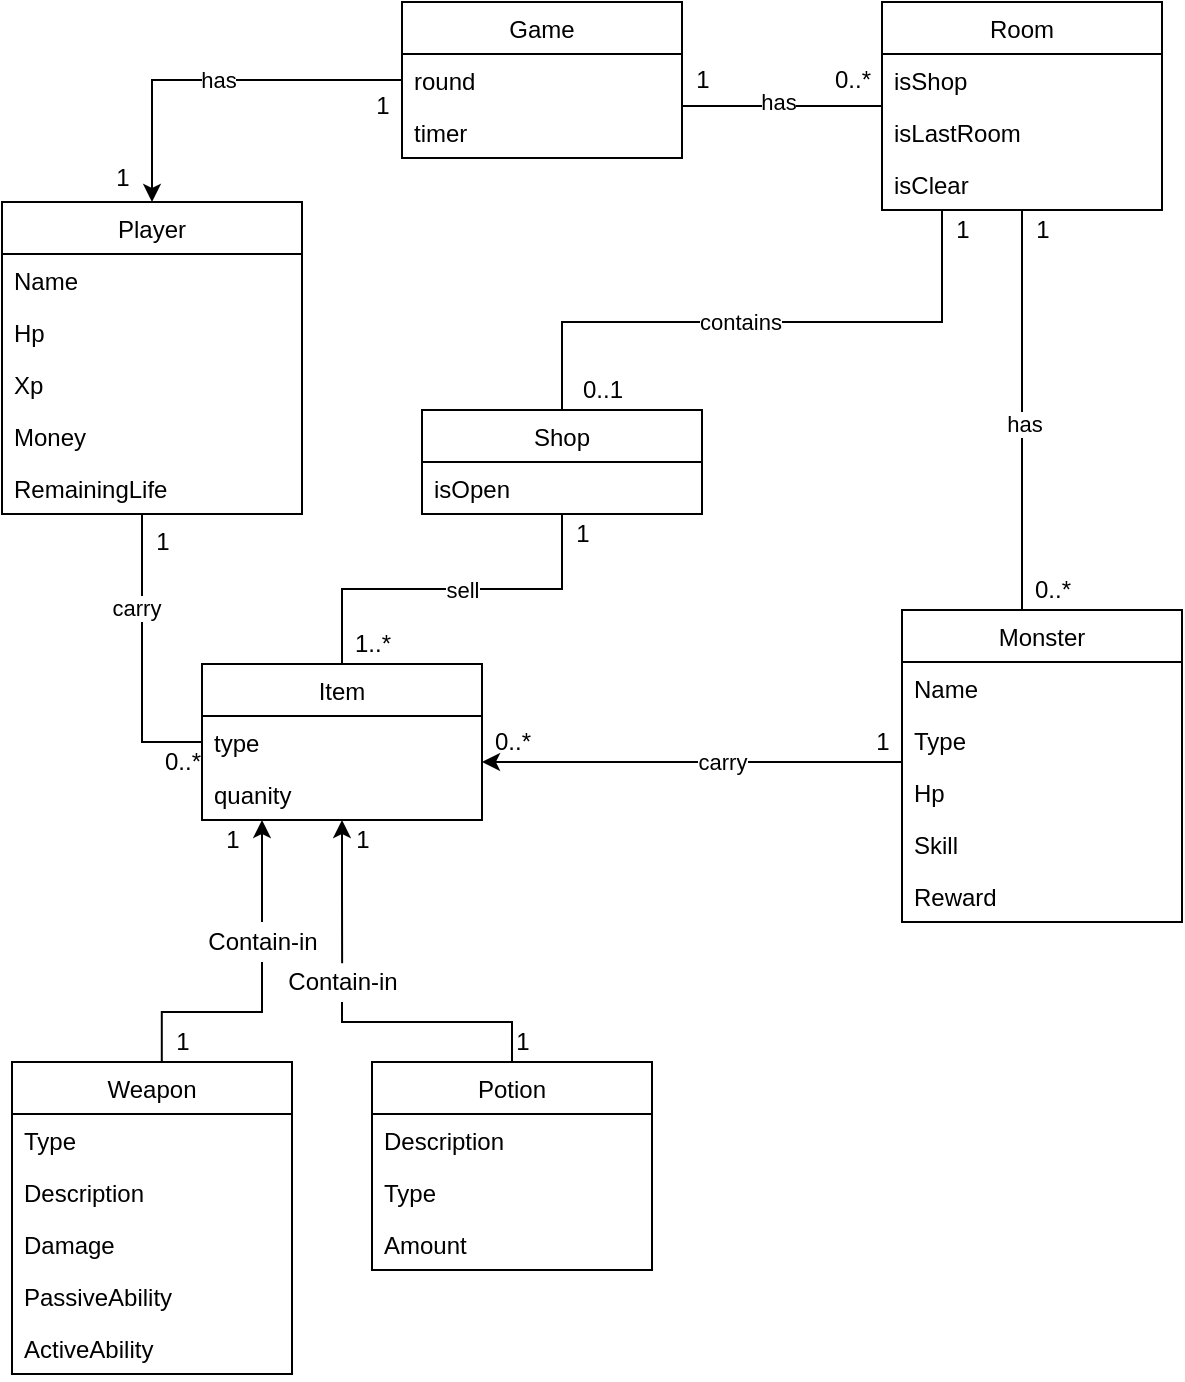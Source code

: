 <mxfile version="14.4.0"><diagram id="oabJur71sFcGTTASdxk9" name="Page-1"><mxGraphModel dx="1564" dy="864" grid="1" gridSize="10" guides="1" tooltips="1" connect="1" arrows="1" fold="1" page="1" pageScale="1" pageWidth="850" pageHeight="1100" math="0" shadow="0"><root><mxCell id="0"/><mxCell id="1" parent="0"/><mxCell id="5v4dlh978FqtJ5ViZKhU-168" style="edgeStyle=orthogonalEdgeStyle;rounded=0;orthogonalLoop=1;jettySize=auto;html=1;startArrow=none;startFill=0;endArrow=classic;endFill=1;" edge="1" parent="1" source="5v4dlh978FqtJ5ViZKhU-9" target="5v4dlh978FqtJ5ViZKhU-164"><mxGeometry relative="1" as="geometry"><Array as="points"><mxPoint x="570" y="470"/><mxPoint x="570" y="470"/></Array></mxGeometry></mxCell><mxCell id="5v4dlh978FqtJ5ViZKhU-169" value="carry" style="edgeLabel;html=1;align=center;verticalAlign=middle;resizable=0;points=[];" vertex="1" connectable="0" parent="5v4dlh978FqtJ5ViZKhU-168"><mxGeometry x="-0.056" y="3" relative="1" as="geometry"><mxPoint x="8.86" y="-3.03" as="offset"/></mxGeometry></mxCell><mxCell id="5v4dlh978FqtJ5ViZKhU-9" value="Monster" style="swimlane;fontStyle=0;childLayout=stackLayout;horizontal=1;startSize=26;fillColor=none;horizontalStack=0;resizeParent=1;resizeParentMax=0;resizeLast=0;collapsible=1;marginBottom=0;" vertex="1" parent="1"><mxGeometry x="620" y="394" width="140" height="156" as="geometry"/></mxCell><mxCell id="5v4dlh978FqtJ5ViZKhU-10" value="Name" style="text;strokeColor=none;fillColor=none;align=left;verticalAlign=top;spacingLeft=4;spacingRight=4;overflow=hidden;rotatable=0;points=[[0,0.5],[1,0.5]];portConstraint=eastwest;" vertex="1" parent="5v4dlh978FqtJ5ViZKhU-9"><mxGeometry y="26" width="140" height="26" as="geometry"/></mxCell><mxCell id="5v4dlh978FqtJ5ViZKhU-11" value="Type" style="text;strokeColor=none;fillColor=none;align=left;verticalAlign=top;spacingLeft=4;spacingRight=4;overflow=hidden;rotatable=0;points=[[0,0.5],[1,0.5]];portConstraint=eastwest;" vertex="1" parent="5v4dlh978FqtJ5ViZKhU-9"><mxGeometry y="52" width="140" height="26" as="geometry"/></mxCell><mxCell id="5v4dlh978FqtJ5ViZKhU-58" value="Hp" style="text;strokeColor=none;fillColor=none;align=left;verticalAlign=top;spacingLeft=4;spacingRight=4;overflow=hidden;rotatable=0;points=[[0,0.5],[1,0.5]];portConstraint=eastwest;" vertex="1" parent="5v4dlh978FqtJ5ViZKhU-9"><mxGeometry y="78" width="140" height="26" as="geometry"/></mxCell><mxCell id="5v4dlh978FqtJ5ViZKhU-60" value="Skill" style="text;strokeColor=none;fillColor=none;align=left;verticalAlign=top;spacingLeft=4;spacingRight=4;overflow=hidden;rotatable=0;points=[[0,0.5],[1,0.5]];portConstraint=eastwest;" vertex="1" parent="5v4dlh978FqtJ5ViZKhU-9"><mxGeometry y="104" width="140" height="26" as="geometry"/></mxCell><mxCell id="5v4dlh978FqtJ5ViZKhU-12" value="Reward" style="text;strokeColor=none;fillColor=none;align=left;verticalAlign=top;spacingLeft=4;spacingRight=4;overflow=hidden;rotatable=0;points=[[0,0.5],[1,0.5]];portConstraint=eastwest;" vertex="1" parent="5v4dlh978FqtJ5ViZKhU-9"><mxGeometry y="130" width="140" height="26" as="geometry"/></mxCell><mxCell id="5v4dlh978FqtJ5ViZKhU-156" style="edgeStyle=orthogonalEdgeStyle;rounded=0;orthogonalLoop=1;jettySize=auto;html=1;startArrow=none;startFill=0;endArrow=none;endFill=0;" edge="1" parent="1" source="5v4dlh978FqtJ5ViZKhU-21" target="5v4dlh978FqtJ5ViZKhU-31"><mxGeometry relative="1" as="geometry"><mxPoint x="620" y="230" as="targetPoint"/><Array as="points"><mxPoint x="640" y="250"/></Array></mxGeometry></mxCell><mxCell id="5v4dlh978FqtJ5ViZKhU-157" value="contains" style="edgeLabel;html=1;align=center;verticalAlign=middle;resizable=0;points=[];" vertex="1" connectable="0" parent="5v4dlh978FqtJ5ViZKhU-156"><mxGeometry x="0.105" y="-1" relative="1" as="geometry"><mxPoint x="2.67" y="0.97" as="offset"/></mxGeometry></mxCell><mxCell id="5v4dlh978FqtJ5ViZKhU-160" style="edgeStyle=orthogonalEdgeStyle;rounded=0;orthogonalLoop=1;jettySize=auto;html=1;startArrow=none;startFill=0;endArrow=none;endFill=0;" edge="1" parent="1" source="5v4dlh978FqtJ5ViZKhU-21" target="5v4dlh978FqtJ5ViZKhU-9"><mxGeometry relative="1" as="geometry"><Array as="points"><mxPoint x="680" y="350"/><mxPoint x="680" y="350"/></Array></mxGeometry></mxCell><mxCell id="5v4dlh978FqtJ5ViZKhU-161" value="has" style="edgeLabel;html=1;align=center;verticalAlign=middle;resizable=0;points=[];" vertex="1" connectable="0" parent="5v4dlh978FqtJ5ViZKhU-160"><mxGeometry x="0.068" y="1" relative="1" as="geometry"><mxPoint as="offset"/></mxGeometry></mxCell><mxCell id="5v4dlh978FqtJ5ViZKhU-21" value="Room" style="swimlane;fontStyle=0;childLayout=stackLayout;horizontal=1;startSize=26;fillColor=none;horizontalStack=0;resizeParent=1;resizeParentMax=0;resizeLast=0;collapsible=1;marginBottom=0;" vertex="1" parent="1"><mxGeometry x="610" y="90" width="140" height="104" as="geometry"/></mxCell><mxCell id="5v4dlh978FqtJ5ViZKhU-22" value="isShop" style="text;strokeColor=none;fillColor=none;align=left;verticalAlign=top;spacingLeft=4;spacingRight=4;overflow=hidden;rotatable=0;points=[[0,0.5],[1,0.5]];portConstraint=eastwest;" vertex="1" parent="5v4dlh978FqtJ5ViZKhU-21"><mxGeometry y="26" width="140" height="26" as="geometry"/></mxCell><mxCell id="5v4dlh978FqtJ5ViZKhU-23" value="isLastRoom" style="text;strokeColor=none;fillColor=none;align=left;verticalAlign=top;spacingLeft=4;spacingRight=4;overflow=hidden;rotatable=0;points=[[0,0.5],[1,0.5]];portConstraint=eastwest;" vertex="1" parent="5v4dlh978FqtJ5ViZKhU-21"><mxGeometry y="52" width="140" height="26" as="geometry"/></mxCell><mxCell id="5v4dlh978FqtJ5ViZKhU-24" value="isClear" style="text;strokeColor=none;fillColor=none;align=left;verticalAlign=top;spacingLeft=4;spacingRight=4;overflow=hidden;rotatable=0;points=[[0,0.5],[1,0.5]];portConstraint=eastwest;" vertex="1" parent="5v4dlh978FqtJ5ViZKhU-21"><mxGeometry y="78" width="140" height="26" as="geometry"/></mxCell><mxCell id="5v4dlh978FqtJ5ViZKhU-121" style="edgeStyle=orthogonalEdgeStyle;rounded=0;orthogonalLoop=1;jettySize=auto;html=1;entryX=0.5;entryY=0;entryDx=0;entryDy=0;startArrow=none;startFill=0;endArrow=classic;endFill=1;" edge="1" parent="1" source="5v4dlh978FqtJ5ViZKhU-25" target="5v4dlh978FqtJ5ViZKhU-39"><mxGeometry relative="1" as="geometry"/></mxCell><mxCell id="5v4dlh978FqtJ5ViZKhU-122" value="has" style="edgeLabel;html=1;align=center;verticalAlign=middle;resizable=0;points=[];" vertex="1" connectable="0" parent="5v4dlh978FqtJ5ViZKhU-121"><mxGeometry x="-0.013" relative="1" as="geometry"><mxPoint as="offset"/></mxGeometry></mxCell><mxCell id="5v4dlh978FqtJ5ViZKhU-25" value="Game" style="swimlane;fontStyle=0;childLayout=stackLayout;horizontal=1;startSize=26;fillColor=none;horizontalStack=0;resizeParent=1;resizeParentMax=0;resizeLast=0;collapsible=1;marginBottom=0;" vertex="1" parent="1"><mxGeometry x="370" y="90" width="140" height="78" as="geometry"/></mxCell><mxCell id="5v4dlh978FqtJ5ViZKhU-26" value="round" style="text;strokeColor=none;fillColor=none;align=left;verticalAlign=top;spacingLeft=4;spacingRight=4;overflow=hidden;rotatable=0;points=[[0,0.5],[1,0.5]];portConstraint=eastwest;" vertex="1" parent="5v4dlh978FqtJ5ViZKhU-25"><mxGeometry y="26" width="140" height="26" as="geometry"/></mxCell><mxCell id="5v4dlh978FqtJ5ViZKhU-27" value="timer" style="text;strokeColor=none;fillColor=none;align=left;verticalAlign=top;spacingLeft=4;spacingRight=4;overflow=hidden;rotatable=0;points=[[0,0.5],[1,0.5]];portConstraint=eastwest;" vertex="1" parent="5v4dlh978FqtJ5ViZKhU-25"><mxGeometry y="52" width="140" height="26" as="geometry"/></mxCell><mxCell id="5v4dlh978FqtJ5ViZKhU-190" style="edgeStyle=orthogonalEdgeStyle;rounded=0;orthogonalLoop=1;jettySize=auto;html=1;startArrow=none;startFill=0;endArrow=none;endFill=0;" edge="1" parent="1" source="5v4dlh978FqtJ5ViZKhU-31" target="5v4dlh978FqtJ5ViZKhU-164"><mxGeometry relative="1" as="geometry"/></mxCell><mxCell id="5v4dlh978FqtJ5ViZKhU-191" value="sell" style="edgeLabel;html=1;align=center;verticalAlign=middle;resizable=0;points=[];" vertex="1" connectable="0" parent="5v4dlh978FqtJ5ViZKhU-190"><mxGeometry x="0.182" y="3" relative="1" as="geometry"><mxPoint x="21.41" y="-2.52" as="offset"/></mxGeometry></mxCell><mxCell id="5v4dlh978FqtJ5ViZKhU-31" value="Shop" style="swimlane;fontStyle=0;childLayout=stackLayout;horizontal=1;startSize=26;fillColor=none;horizontalStack=0;resizeParent=1;resizeParentMax=0;resizeLast=0;collapsible=1;marginBottom=0;" vertex="1" parent="1"><mxGeometry x="380" y="294" width="140" height="52" as="geometry"/></mxCell><mxCell id="5v4dlh978FqtJ5ViZKhU-32" value="isOpen" style="text;strokeColor=none;fillColor=none;align=left;verticalAlign=top;spacingLeft=4;spacingRight=4;overflow=hidden;rotatable=0;points=[[0,0.5],[1,0.5]];portConstraint=eastwest;" vertex="1" parent="5v4dlh978FqtJ5ViZKhU-31"><mxGeometry y="26" width="140" height="26" as="geometry"/></mxCell><mxCell id="5v4dlh978FqtJ5ViZKhU-186" style="edgeStyle=orthogonalEdgeStyle;rounded=0;orthogonalLoop=1;jettySize=auto;html=1;startArrow=none;startFill=0;endArrow=none;endFill=0;" edge="1" parent="1" source="5v4dlh978FqtJ5ViZKhU-39" target="5v4dlh978FqtJ5ViZKhU-164"><mxGeometry relative="1" as="geometry"><Array as="points"><mxPoint x="240" y="460"/></Array></mxGeometry></mxCell><mxCell id="5v4dlh978FqtJ5ViZKhU-187" value="carry" style="edgeLabel;html=1;align=center;verticalAlign=middle;resizable=0;points=[];" vertex="1" connectable="0" parent="5v4dlh978FqtJ5ViZKhU-186"><mxGeometry x="-0.347" y="-3" relative="1" as="geometry"><mxPoint as="offset"/></mxGeometry></mxCell><mxCell id="5v4dlh978FqtJ5ViZKhU-39" value="Player" style="swimlane;fontStyle=0;childLayout=stackLayout;horizontal=1;startSize=26;fillColor=none;horizontalStack=0;resizeParent=1;resizeParentMax=0;resizeLast=0;collapsible=1;marginBottom=0;" vertex="1" parent="1"><mxGeometry x="170" y="190" width="150" height="156" as="geometry"/></mxCell><mxCell id="5v4dlh978FqtJ5ViZKhU-40" value="Name&#xA;" style="text;strokeColor=none;fillColor=none;align=left;verticalAlign=top;spacingLeft=4;spacingRight=4;overflow=hidden;rotatable=0;points=[[0,0.5],[1,0.5]];portConstraint=eastwest;" vertex="1" parent="5v4dlh978FqtJ5ViZKhU-39"><mxGeometry y="26" width="150" height="26" as="geometry"/></mxCell><mxCell id="5v4dlh978FqtJ5ViZKhU-56" value="Hp" style="text;strokeColor=none;fillColor=none;align=left;verticalAlign=top;spacingLeft=4;spacingRight=4;overflow=hidden;rotatable=0;points=[[0,0.5],[1,0.5]];portConstraint=eastwest;" vertex="1" parent="5v4dlh978FqtJ5ViZKhU-39"><mxGeometry y="52" width="150" height="26" as="geometry"/></mxCell><mxCell id="5v4dlh978FqtJ5ViZKhU-45" value="Xp" style="text;strokeColor=none;fillColor=none;align=left;verticalAlign=top;spacingLeft=4;spacingRight=4;overflow=hidden;rotatable=0;points=[[0,0.5],[1,0.5]];portConstraint=eastwest;" vertex="1" parent="5v4dlh978FqtJ5ViZKhU-39"><mxGeometry y="78" width="150" height="26" as="geometry"/></mxCell><mxCell id="5v4dlh978FqtJ5ViZKhU-41" value="Money" style="text;strokeColor=none;fillColor=none;align=left;verticalAlign=top;spacingLeft=4;spacingRight=4;overflow=hidden;rotatable=0;points=[[0,0.5],[1,0.5]];portConstraint=eastwest;" vertex="1" parent="5v4dlh978FqtJ5ViZKhU-39"><mxGeometry y="104" width="150" height="26" as="geometry"/></mxCell><mxCell id="5v4dlh978FqtJ5ViZKhU-42" value="RemainingLife" style="text;strokeColor=none;fillColor=none;align=left;verticalAlign=top;spacingLeft=4;spacingRight=4;overflow=hidden;rotatable=0;points=[[0,0.5],[1,0.5]];portConstraint=eastwest;" vertex="1" parent="5v4dlh978FqtJ5ViZKhU-39"><mxGeometry y="130" width="150" height="26" as="geometry"/></mxCell><mxCell id="5v4dlh978FqtJ5ViZKhU-123" value="1" style="text;html=1;align=center;verticalAlign=middle;resizable=0;points=[];autosize=1;" vertex="1" parent="1"><mxGeometry x="350" y="132" width="20" height="20" as="geometry"/></mxCell><mxCell id="5v4dlh978FqtJ5ViZKhU-124" value="1" style="text;html=1;align=center;verticalAlign=middle;resizable=0;points=[];autosize=1;" vertex="1" parent="1"><mxGeometry x="220" y="168" width="20" height="20" as="geometry"/></mxCell><mxCell id="5v4dlh978FqtJ5ViZKhU-125" style="edgeStyle=orthogonalEdgeStyle;rounded=0;orthogonalLoop=1;jettySize=auto;html=1;startArrow=none;startFill=0;endArrow=none;endFill=0;" edge="1" parent="1" source="5v4dlh978FqtJ5ViZKhU-27" target="5v4dlh978FqtJ5ViZKhU-21"><mxGeometry relative="1" as="geometry"><Array as="points"><mxPoint x="540" y="142"/><mxPoint x="540" y="142"/></Array></mxGeometry></mxCell><mxCell id="5v4dlh978FqtJ5ViZKhU-126" value="has" style="edgeLabel;html=1;align=center;verticalAlign=middle;resizable=0;points=[];" vertex="1" connectable="0" parent="5v4dlh978FqtJ5ViZKhU-125"><mxGeometry x="-0.053" y="2" relative="1" as="geometry"><mxPoint as="offset"/></mxGeometry></mxCell><mxCell id="5v4dlh978FqtJ5ViZKhU-127" value="1" style="text;html=1;align=center;verticalAlign=middle;resizable=0;points=[];autosize=1;" vertex="1" parent="1"><mxGeometry x="510" y="119" width="20" height="20" as="geometry"/></mxCell><mxCell id="5v4dlh978FqtJ5ViZKhU-142" value="Weapon" style="swimlane;fontStyle=0;childLayout=stackLayout;horizontal=1;startSize=26;fillColor=none;horizontalStack=0;resizeParent=1;resizeParentMax=0;resizeLast=0;collapsible=1;marginBottom=0;" vertex="1" parent="1"><mxGeometry x="175" y="620" width="140" height="156" as="geometry"/></mxCell><mxCell id="5v4dlh978FqtJ5ViZKhU-143" value="Type" style="text;strokeColor=none;fillColor=none;align=left;verticalAlign=top;spacingLeft=4;spacingRight=4;overflow=hidden;rotatable=0;points=[[0,0.5],[1,0.5]];portConstraint=eastwest;" vertex="1" parent="5v4dlh978FqtJ5ViZKhU-142"><mxGeometry y="26" width="140" height="26" as="geometry"/></mxCell><mxCell id="5v4dlh978FqtJ5ViZKhU-144" value="Description" style="text;strokeColor=none;fillColor=none;align=left;verticalAlign=top;spacingLeft=4;spacingRight=4;overflow=hidden;rotatable=0;points=[[0,0.5],[1,0.5]];portConstraint=eastwest;" vertex="1" parent="5v4dlh978FqtJ5ViZKhU-142"><mxGeometry y="52" width="140" height="26" as="geometry"/></mxCell><mxCell id="5v4dlh978FqtJ5ViZKhU-145" value="Damage" style="text;strokeColor=none;fillColor=none;align=left;verticalAlign=top;spacingLeft=4;spacingRight=4;overflow=hidden;rotatable=0;points=[[0,0.5],[1,0.5]];portConstraint=eastwest;" vertex="1" parent="5v4dlh978FqtJ5ViZKhU-142"><mxGeometry y="78" width="140" height="26" as="geometry"/></mxCell><mxCell id="5v4dlh978FqtJ5ViZKhU-146" value="PassiveAbility" style="text;strokeColor=none;fillColor=none;align=left;verticalAlign=top;spacingLeft=4;spacingRight=4;overflow=hidden;rotatable=0;points=[[0,0.5],[1,0.5]];portConstraint=eastwest;" vertex="1" parent="5v4dlh978FqtJ5ViZKhU-142"><mxGeometry y="104" width="140" height="26" as="geometry"/></mxCell><mxCell id="5v4dlh978FqtJ5ViZKhU-147" value="ActiveAbility" style="text;strokeColor=none;fillColor=none;align=left;verticalAlign=top;spacingLeft=4;spacingRight=4;overflow=hidden;rotatable=0;points=[[0,0.5],[1,0.5]];portConstraint=eastwest;" vertex="1" parent="5v4dlh978FqtJ5ViZKhU-142"><mxGeometry y="130" width="140" height="26" as="geometry"/></mxCell><mxCell id="5v4dlh978FqtJ5ViZKhU-148" value="Potion" style="swimlane;fontStyle=0;childLayout=stackLayout;horizontal=1;startSize=26;fillColor=none;horizontalStack=0;resizeParent=1;resizeParentMax=0;resizeLast=0;collapsible=1;marginBottom=0;" vertex="1" parent="1"><mxGeometry x="355" y="620" width="140" height="104" as="geometry"/></mxCell><mxCell id="5v4dlh978FqtJ5ViZKhU-149" value="Description" style="text;strokeColor=none;fillColor=none;align=left;verticalAlign=top;spacingLeft=4;spacingRight=4;overflow=hidden;rotatable=0;points=[[0,0.5],[1,0.5]];portConstraint=eastwest;" vertex="1" parent="5v4dlh978FqtJ5ViZKhU-148"><mxGeometry y="26" width="140" height="26" as="geometry"/></mxCell><mxCell id="5v4dlh978FqtJ5ViZKhU-150" value="Type" style="text;strokeColor=none;fillColor=none;align=left;verticalAlign=top;spacingLeft=4;spacingRight=4;overflow=hidden;rotatable=0;points=[[0,0.5],[1,0.5]];portConstraint=eastwest;" vertex="1" parent="5v4dlh978FqtJ5ViZKhU-148"><mxGeometry y="52" width="140" height="26" as="geometry"/></mxCell><mxCell id="5v4dlh978FqtJ5ViZKhU-151" value="Amount" style="text;strokeColor=none;fillColor=none;align=left;verticalAlign=top;spacingLeft=4;spacingRight=4;overflow=hidden;rotatable=0;points=[[0,0.5],[1,0.5]];portConstraint=eastwest;" vertex="1" parent="5v4dlh978FqtJ5ViZKhU-148"><mxGeometry y="78" width="140" height="26" as="geometry"/></mxCell><mxCell id="5v4dlh978FqtJ5ViZKhU-155" value="0..*" style="text;html=1;align=center;verticalAlign=middle;resizable=0;points=[];autosize=1;" vertex="1" parent="1"><mxGeometry x="580" y="119" width="30" height="20" as="geometry"/></mxCell><mxCell id="5v4dlh978FqtJ5ViZKhU-158" value="1" style="text;html=1;align=center;verticalAlign=middle;resizable=0;points=[];autosize=1;" vertex="1" parent="1"><mxGeometry x="640" y="194" width="20" height="20" as="geometry"/></mxCell><mxCell id="5v4dlh978FqtJ5ViZKhU-159" value="0..1" style="text;html=1;align=center;verticalAlign=middle;resizable=0;points=[];autosize=1;" vertex="1" parent="1"><mxGeometry x="450" y="274" width="40" height="20" as="geometry"/></mxCell><mxCell id="5v4dlh978FqtJ5ViZKhU-162" value="1" style="text;html=1;align=center;verticalAlign=middle;resizable=0;points=[];autosize=1;" vertex="1" parent="1"><mxGeometry x="680" y="194" width="20" height="20" as="geometry"/></mxCell><mxCell id="5v4dlh978FqtJ5ViZKhU-163" value="0..*" style="text;html=1;align=center;verticalAlign=middle;resizable=0;points=[];autosize=1;" vertex="1" parent="1"><mxGeometry x="680" y="374" width="30" height="20" as="geometry"/></mxCell><mxCell id="5v4dlh978FqtJ5ViZKhU-173" style="edgeStyle=orthogonalEdgeStyle;rounded=0;orthogonalLoop=1;jettySize=auto;html=1;entryX=0.535;entryY=-0.002;entryDx=0;entryDy=0;entryPerimeter=0;startArrow=none;startFill=0;endArrow=none;endFill=0;" edge="1" parent="1" source="5v4dlh978FqtJ5ViZKhU-180" target="5v4dlh978FqtJ5ViZKhU-142"><mxGeometry relative="1" as="geometry"><mxPoint x="300" y="560" as="sourcePoint"/><Array as="points"><mxPoint x="300" y="595"/><mxPoint x="250" y="595"/></Array></mxGeometry></mxCell><mxCell id="5v4dlh978FqtJ5ViZKhU-178" style="edgeStyle=orthogonalEdgeStyle;rounded=0;orthogonalLoop=1;jettySize=auto;html=1;startArrow=classic;startFill=1;endArrow=none;endFill=0;" edge="1" parent="1" source="5v4dlh978FqtJ5ViZKhU-164" target="5v4dlh978FqtJ5ViZKhU-180"><mxGeometry relative="1" as="geometry"><mxPoint x="300" y="540" as="targetPoint"/><Array as="points"><mxPoint x="300" y="510"/><mxPoint x="300" y="510"/></Array></mxGeometry></mxCell><mxCell id="5v4dlh978FqtJ5ViZKhU-179" style="edgeStyle=orthogonalEdgeStyle;rounded=0;orthogonalLoop=1;jettySize=auto;html=1;startArrow=none;startFill=0;endArrow=none;endFill=0;" edge="1" parent="1" source="5v4dlh978FqtJ5ViZKhU-181" target="5v4dlh978FqtJ5ViZKhU-148"><mxGeometry relative="1" as="geometry"><Array as="points"><mxPoint x="340" y="600"/><mxPoint x="425" y="600"/></Array></mxGeometry></mxCell><mxCell id="5v4dlh978FqtJ5ViZKhU-164" value="Item" style="swimlane;fontStyle=0;childLayout=stackLayout;horizontal=1;startSize=26;fillColor=none;horizontalStack=0;resizeParent=1;resizeParentMax=0;resizeLast=0;collapsible=1;marginBottom=0;" vertex="1" parent="1"><mxGeometry x="270" y="421" width="140" height="78" as="geometry"/></mxCell><mxCell id="5v4dlh978FqtJ5ViZKhU-165" value="type" style="text;strokeColor=none;fillColor=none;align=left;verticalAlign=top;spacingLeft=4;spacingRight=4;overflow=hidden;rotatable=0;points=[[0,0.5],[1,0.5]];portConstraint=eastwest;" vertex="1" parent="5v4dlh978FqtJ5ViZKhU-164"><mxGeometry y="26" width="140" height="26" as="geometry"/></mxCell><mxCell id="5v4dlh978FqtJ5ViZKhU-183" value="quanity" style="text;strokeColor=none;fillColor=none;align=left;verticalAlign=top;spacingLeft=4;spacingRight=4;overflow=hidden;rotatable=0;points=[[0,0.5],[1,0.5]];portConstraint=eastwest;" vertex="1" parent="5v4dlh978FqtJ5ViZKhU-164"><mxGeometry y="52" width="140" height="26" as="geometry"/></mxCell><mxCell id="5v4dlh978FqtJ5ViZKhU-171" value="1" style="text;html=1;align=center;verticalAlign=middle;resizable=0;points=[];autosize=1;" vertex="1" parent="1"><mxGeometry x="600" y="450" width="20" height="20" as="geometry"/></mxCell><mxCell id="5v4dlh978FqtJ5ViZKhU-172" value="0..*" style="text;html=1;align=center;verticalAlign=middle;resizable=0;points=[];autosize=1;" vertex="1" parent="1"><mxGeometry x="410" y="450" width="30" height="20" as="geometry"/></mxCell><mxCell id="5v4dlh978FqtJ5ViZKhU-176" value="1" style="text;html=1;align=center;verticalAlign=middle;resizable=0;points=[];autosize=1;" vertex="1" parent="1"><mxGeometry x="275" y="499" width="20" height="20" as="geometry"/></mxCell><mxCell id="5v4dlh978FqtJ5ViZKhU-177" value="1" style="text;html=1;align=center;verticalAlign=middle;resizable=0;points=[];autosize=1;" vertex="1" parent="1"><mxGeometry x="250" y="600" width="20" height="20" as="geometry"/></mxCell><mxCell id="5v4dlh978FqtJ5ViZKhU-180" value="Contain-in" style="text;html=1;align=center;verticalAlign=middle;resizable=0;points=[];autosize=1;" vertex="1" parent="1"><mxGeometry x="265" y="550" width="70" height="20" as="geometry"/></mxCell><mxCell id="5v4dlh978FqtJ5ViZKhU-181" value="Contain-in" style="text;html=1;align=center;verticalAlign=middle;resizable=0;points=[];autosize=1;" vertex="1" parent="1"><mxGeometry x="305" y="570" width="70" height="20" as="geometry"/></mxCell><mxCell id="5v4dlh978FqtJ5ViZKhU-182" style="edgeStyle=orthogonalEdgeStyle;rounded=0;orthogonalLoop=1;jettySize=auto;html=1;entryX=0.501;entryY=0.034;entryDx=0;entryDy=0;entryPerimeter=0;startArrow=classic;startFill=1;endArrow=none;endFill=0;" edge="1" parent="1" source="5v4dlh978FqtJ5ViZKhU-164" target="5v4dlh978FqtJ5ViZKhU-181"><mxGeometry relative="1" as="geometry"><mxPoint x="340" y="512" as="sourcePoint"/><mxPoint x="425.14" y="623.536" as="targetPoint"/></mxGeometry></mxCell><mxCell id="5v4dlh978FqtJ5ViZKhU-184" value="1" style="text;html=1;align=center;verticalAlign=middle;resizable=0;points=[];autosize=1;" vertex="1" parent="1"><mxGeometry x="340" y="499" width="20" height="20" as="geometry"/></mxCell><mxCell id="5v4dlh978FqtJ5ViZKhU-185" value="1" style="text;html=1;align=center;verticalAlign=middle;resizable=0;points=[];autosize=1;" vertex="1" parent="1"><mxGeometry x="420" y="600" width="20" height="20" as="geometry"/></mxCell><mxCell id="5v4dlh978FqtJ5ViZKhU-188" value="1" style="text;html=1;align=center;verticalAlign=middle;resizable=0;points=[];autosize=1;" vertex="1" parent="1"><mxGeometry x="240" y="350" width="20" height="20" as="geometry"/></mxCell><mxCell id="5v4dlh978FqtJ5ViZKhU-189" value="0..*" style="text;html=1;align=center;verticalAlign=middle;resizable=0;points=[];autosize=1;" vertex="1" parent="1"><mxGeometry x="245" y="460" width="30" height="20" as="geometry"/></mxCell><mxCell id="5v4dlh978FqtJ5ViZKhU-192" value="1" style="text;html=1;align=center;verticalAlign=middle;resizable=0;points=[];autosize=1;" vertex="1" parent="1"><mxGeometry x="450" y="346" width="20" height="20" as="geometry"/></mxCell><mxCell id="5v4dlh978FqtJ5ViZKhU-193" value="1..*" style="text;html=1;align=center;verticalAlign=middle;resizable=0;points=[];autosize=1;" vertex="1" parent="1"><mxGeometry x="340" y="401" width="30" height="20" as="geometry"/></mxCell></root></mxGraphModel></diagram></mxfile>